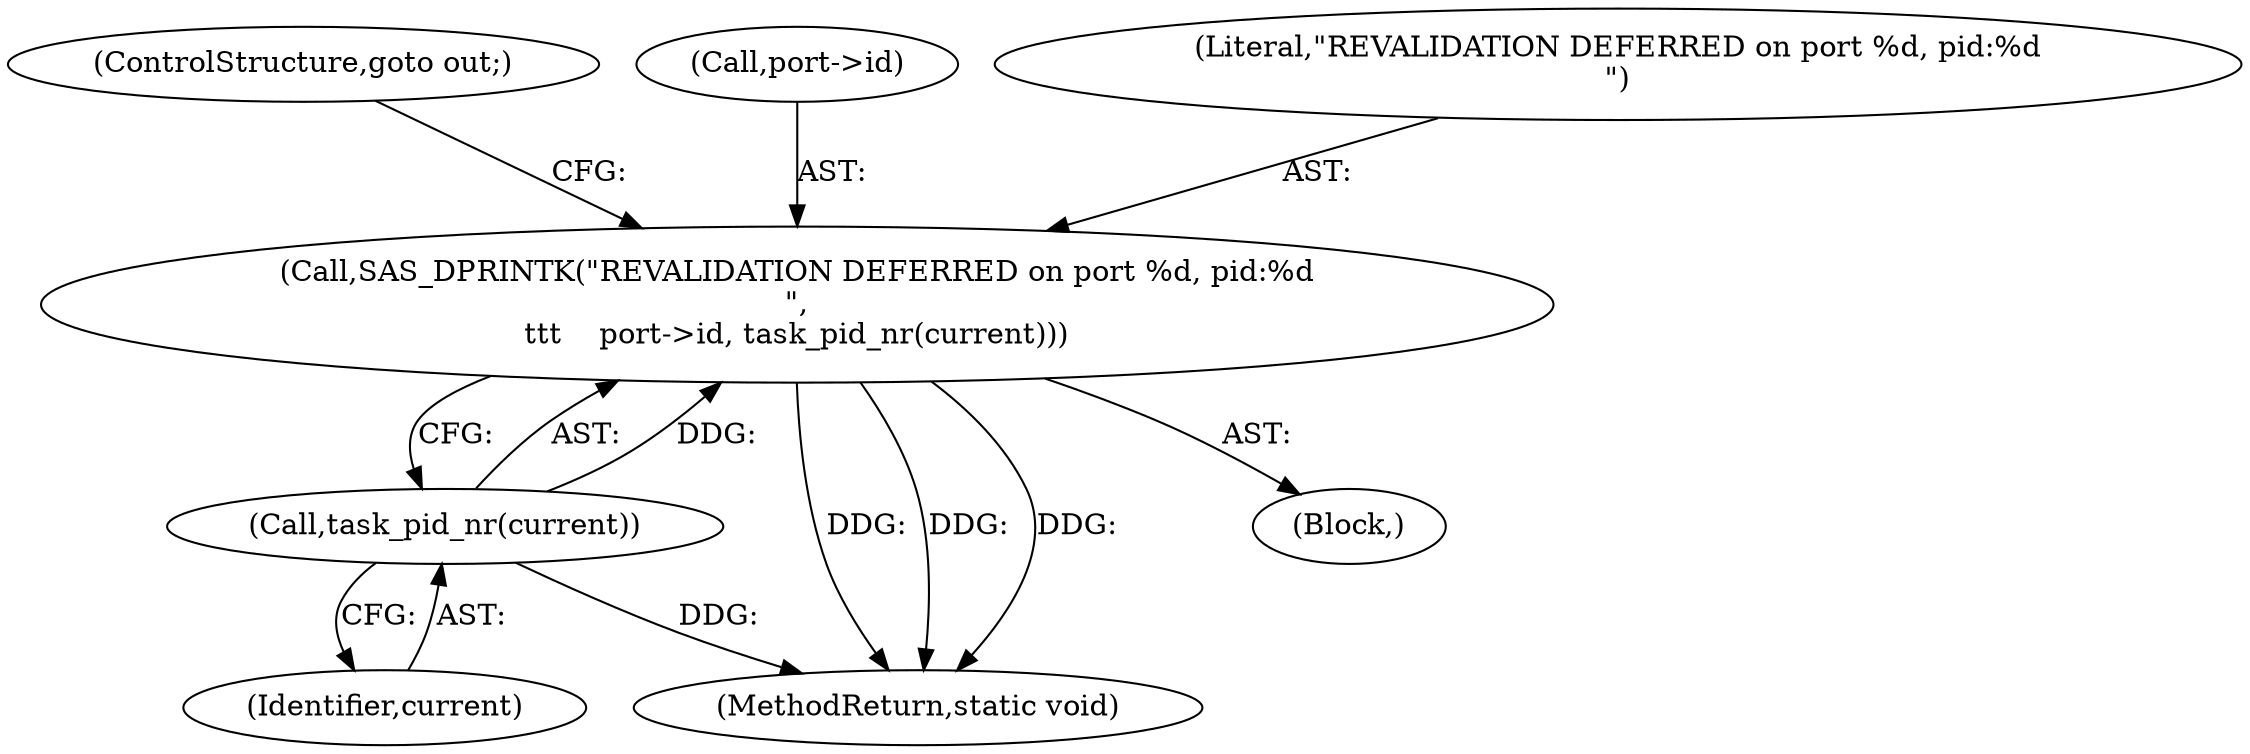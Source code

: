 digraph "0_linux_0558f33c06bb910e2879e355192227a8e8f0219d_5@pointer" {
"1000144" [label="(Call,SAS_DPRINTK(\"REVALIDATION DEFERRED on port %d, pid:%d\n\",\n\t\t\t    port->id, task_pid_nr(current)))"];
"1000149" [label="(Call,task_pid_nr(current))"];
"1000151" [label="(ControlStructure,goto out;)"];
"1000144" [label="(Call,SAS_DPRINTK(\"REVALIDATION DEFERRED on port %d, pid:%d\n\",\n\t\t\t    port->id, task_pid_nr(current)))"];
"1000150" [label="(Identifier,current)"];
"1000205" [label="(MethodReturn,static void)"];
"1000146" [label="(Call,port->id)"];
"1000149" [label="(Call,task_pid_nr(current))"];
"1000145" [label="(Literal,\"REVALIDATION DEFERRED on port %d, pid:%d\n\")"];
"1000143" [label="(Block,)"];
"1000144" -> "1000143"  [label="AST: "];
"1000144" -> "1000149"  [label="CFG: "];
"1000145" -> "1000144"  [label="AST: "];
"1000146" -> "1000144"  [label="AST: "];
"1000149" -> "1000144"  [label="AST: "];
"1000151" -> "1000144"  [label="CFG: "];
"1000144" -> "1000205"  [label="DDG: "];
"1000144" -> "1000205"  [label="DDG: "];
"1000144" -> "1000205"  [label="DDG: "];
"1000149" -> "1000144"  [label="DDG: "];
"1000149" -> "1000150"  [label="CFG: "];
"1000150" -> "1000149"  [label="AST: "];
"1000149" -> "1000205"  [label="DDG: "];
}
